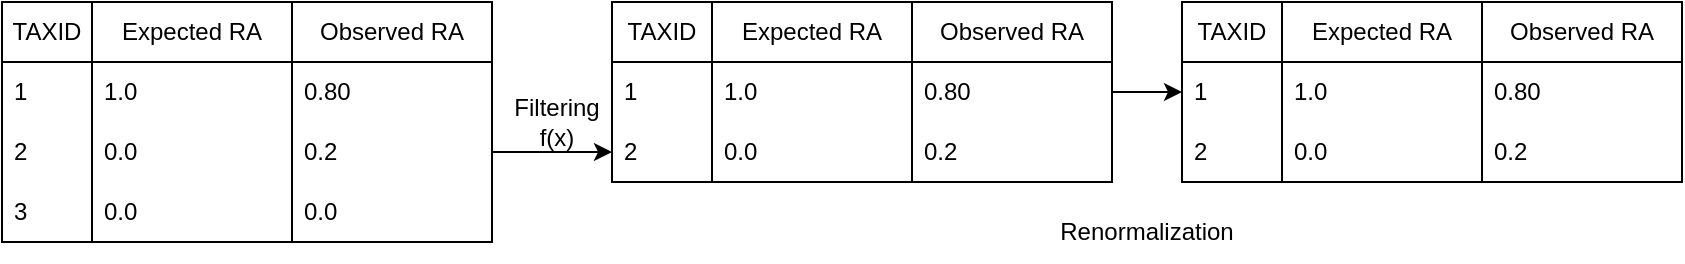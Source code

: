 <mxfile version="20.8.18" type="device"><diagram name="Page-1" id="HPz7SdqKEw--nUIgY3ZQ"><mxGraphModel dx="1344" dy="617" grid="1" gridSize="10" guides="1" tooltips="1" connect="1" arrows="1" fold="1" page="1" pageScale="1" pageWidth="850" pageHeight="1100" math="0" shadow="0"><root><mxCell id="0"/><mxCell id="1" parent="0"/><mxCell id="9umHmv3S0psrXYwUL3zg-1" value="Expected RA" style="swimlane;fontStyle=0;childLayout=stackLayout;horizontal=1;startSize=30;horizontalStack=0;resizeParent=1;resizeParentMax=0;resizeLast=0;collapsible=1;marginBottom=0;whiteSpace=wrap;html=1;" parent="1" vertex="1"><mxGeometry x="55" y="40" width="100" height="120" as="geometry"/></mxCell><mxCell id="9umHmv3S0psrXYwUL3zg-2" value="1.0" style="text;strokeColor=none;fillColor=none;align=left;verticalAlign=middle;spacingLeft=4;spacingRight=4;overflow=hidden;points=[[0,0.5],[1,0.5]];portConstraint=eastwest;rotatable=0;whiteSpace=wrap;html=1;" parent="9umHmv3S0psrXYwUL3zg-1" vertex="1"><mxGeometry y="30" width="100" height="30" as="geometry"/></mxCell><mxCell id="9umHmv3S0psrXYwUL3zg-3" value="0.0" style="text;strokeColor=none;fillColor=none;align=left;verticalAlign=middle;spacingLeft=4;spacingRight=4;overflow=hidden;points=[[0,0.5],[1,0.5]];portConstraint=eastwest;rotatable=0;whiteSpace=wrap;html=1;" parent="9umHmv3S0psrXYwUL3zg-1" vertex="1"><mxGeometry y="60" width="100" height="30" as="geometry"/></mxCell><mxCell id="9umHmv3S0psrXYwUL3zg-4" value="0.0" style="text;strokeColor=none;fillColor=none;align=left;verticalAlign=middle;spacingLeft=4;spacingRight=4;overflow=hidden;points=[[0,0.5],[1,0.5]];portConstraint=eastwest;rotatable=0;whiteSpace=wrap;html=1;" parent="9umHmv3S0psrXYwUL3zg-1" vertex="1"><mxGeometry y="90" width="100" height="30" as="geometry"/></mxCell><mxCell id="9umHmv3S0psrXYwUL3zg-5" value="Observed RA" style="swimlane;fontStyle=0;childLayout=stackLayout;horizontal=1;startSize=30;horizontalStack=0;resizeParent=1;resizeParentMax=0;resizeLast=0;collapsible=1;marginBottom=0;whiteSpace=wrap;html=1;" parent="1" vertex="1"><mxGeometry x="155" y="40" width="100" height="120" as="geometry"/></mxCell><mxCell id="9umHmv3S0psrXYwUL3zg-6" value="0.80" style="text;strokeColor=none;fillColor=none;align=left;verticalAlign=middle;spacingLeft=4;spacingRight=4;overflow=hidden;points=[[0,0.5],[1,0.5]];portConstraint=eastwest;rotatable=0;whiteSpace=wrap;html=1;" parent="9umHmv3S0psrXYwUL3zg-5" vertex="1"><mxGeometry y="30" width="100" height="30" as="geometry"/></mxCell><mxCell id="9umHmv3S0psrXYwUL3zg-7" value="0.2" style="text;strokeColor=none;fillColor=none;align=left;verticalAlign=middle;spacingLeft=4;spacingRight=4;overflow=hidden;points=[[0,0.5],[1,0.5]];portConstraint=eastwest;rotatable=0;whiteSpace=wrap;html=1;" parent="9umHmv3S0psrXYwUL3zg-5" vertex="1"><mxGeometry y="60" width="100" height="30" as="geometry"/></mxCell><mxCell id="9umHmv3S0psrXYwUL3zg-8" value="0.0" style="text;strokeColor=none;fillColor=none;align=left;verticalAlign=middle;spacingLeft=4;spacingRight=4;overflow=hidden;points=[[0,0.5],[1,0.5]];portConstraint=eastwest;rotatable=0;whiteSpace=wrap;html=1;" parent="9umHmv3S0psrXYwUL3zg-5" vertex="1"><mxGeometry y="90" width="100" height="30" as="geometry"/></mxCell><mxCell id="9umHmv3S0psrXYwUL3zg-33" value="TAXID" style="swimlane;fontStyle=0;childLayout=stackLayout;horizontal=1;startSize=30;horizontalStack=0;resizeParent=1;resizeParentMax=0;resizeLast=0;collapsible=1;marginBottom=0;whiteSpace=wrap;html=1;" parent="1" vertex="1"><mxGeometry x="10" y="40" width="45" height="120" as="geometry"/></mxCell><mxCell id="9umHmv3S0psrXYwUL3zg-34" value="1" style="text;strokeColor=none;fillColor=none;align=left;verticalAlign=middle;spacingLeft=4;spacingRight=4;overflow=hidden;points=[[0,0.5],[1,0.5]];portConstraint=eastwest;rotatable=0;whiteSpace=wrap;html=1;" parent="9umHmv3S0psrXYwUL3zg-33" vertex="1"><mxGeometry y="30" width="45" height="30" as="geometry"/></mxCell><mxCell id="9umHmv3S0psrXYwUL3zg-35" value="2" style="text;strokeColor=none;fillColor=none;align=left;verticalAlign=middle;spacingLeft=4;spacingRight=4;overflow=hidden;points=[[0,0.5],[1,0.5]];portConstraint=eastwest;rotatable=0;whiteSpace=wrap;html=1;" parent="9umHmv3S0psrXYwUL3zg-33" vertex="1"><mxGeometry y="60" width="45" height="30" as="geometry"/></mxCell><mxCell id="9umHmv3S0psrXYwUL3zg-36" value="3" style="text;strokeColor=none;fillColor=none;align=left;verticalAlign=middle;spacingLeft=4;spacingRight=4;overflow=hidden;points=[[0,0.5],[1,0.5]];portConstraint=eastwest;rotatable=0;whiteSpace=wrap;html=1;" parent="9umHmv3S0psrXYwUL3zg-33" vertex="1"><mxGeometry y="90" width="45" height="30" as="geometry"/></mxCell><mxCell id="9umHmv3S0psrXYwUL3zg-49" value="Expected RA" style="swimlane;fontStyle=0;childLayout=stackLayout;horizontal=1;startSize=30;horizontalStack=0;resizeParent=1;resizeParentMax=0;resizeLast=0;collapsible=1;marginBottom=0;whiteSpace=wrap;html=1;" parent="1" vertex="1"><mxGeometry x="365" y="40" width="100" height="90" as="geometry"/></mxCell><mxCell id="9umHmv3S0psrXYwUL3zg-50" value="1.0" style="text;strokeColor=none;fillColor=none;align=left;verticalAlign=middle;spacingLeft=4;spacingRight=4;overflow=hidden;points=[[0,0.5],[1,0.5]];portConstraint=eastwest;rotatable=0;whiteSpace=wrap;html=1;" parent="9umHmv3S0psrXYwUL3zg-49" vertex="1"><mxGeometry y="30" width="100" height="30" as="geometry"/></mxCell><mxCell id="9umHmv3S0psrXYwUL3zg-51" value="0.0" style="text;strokeColor=none;fillColor=none;align=left;verticalAlign=middle;spacingLeft=4;spacingRight=4;overflow=hidden;points=[[0,0.5],[1,0.5]];portConstraint=eastwest;rotatable=0;whiteSpace=wrap;html=1;" parent="9umHmv3S0psrXYwUL3zg-49" vertex="1"><mxGeometry y="60" width="100" height="30" as="geometry"/></mxCell><mxCell id="9umHmv3S0psrXYwUL3zg-53" value="Observed RA" style="swimlane;fontStyle=0;childLayout=stackLayout;horizontal=1;startSize=30;horizontalStack=0;resizeParent=1;resizeParentMax=0;resizeLast=0;collapsible=1;marginBottom=0;whiteSpace=wrap;html=1;" parent="1" vertex="1"><mxGeometry x="465" y="40" width="100" height="90" as="geometry"/></mxCell><mxCell id="9umHmv3S0psrXYwUL3zg-54" value="0.80" style="text;strokeColor=none;fillColor=none;align=left;verticalAlign=middle;spacingLeft=4;spacingRight=4;overflow=hidden;points=[[0,0.5],[1,0.5]];portConstraint=eastwest;rotatable=0;whiteSpace=wrap;html=1;" parent="9umHmv3S0psrXYwUL3zg-53" vertex="1"><mxGeometry y="30" width="100" height="30" as="geometry"/></mxCell><mxCell id="9umHmv3S0psrXYwUL3zg-55" value="0.2" style="text;strokeColor=none;fillColor=none;align=left;verticalAlign=middle;spacingLeft=4;spacingRight=4;overflow=hidden;points=[[0,0.5],[1,0.5]];portConstraint=eastwest;rotatable=0;whiteSpace=wrap;html=1;" parent="9umHmv3S0psrXYwUL3zg-53" vertex="1"><mxGeometry y="60" width="100" height="30" as="geometry"/></mxCell><mxCell id="9umHmv3S0psrXYwUL3zg-57" value="TAXID" style="swimlane;fontStyle=0;childLayout=stackLayout;horizontal=1;startSize=30;horizontalStack=0;resizeParent=1;resizeParentMax=0;resizeLast=0;collapsible=1;marginBottom=0;whiteSpace=wrap;html=1;" parent="1" vertex="1"><mxGeometry x="315" y="40" width="50" height="90" as="geometry"/></mxCell><mxCell id="9umHmv3S0psrXYwUL3zg-58" value="1" style="text;strokeColor=none;fillColor=none;align=left;verticalAlign=middle;spacingLeft=4;spacingRight=4;overflow=hidden;points=[[0,0.5],[1,0.5]];portConstraint=eastwest;rotatable=0;whiteSpace=wrap;html=1;" parent="9umHmv3S0psrXYwUL3zg-57" vertex="1"><mxGeometry y="30" width="50" height="30" as="geometry"/></mxCell><mxCell id="9umHmv3S0psrXYwUL3zg-59" value="2" style="text;strokeColor=none;fillColor=none;align=left;verticalAlign=middle;spacingLeft=4;spacingRight=4;overflow=hidden;points=[[0,0.5],[1,0.5]];portConstraint=eastwest;rotatable=0;whiteSpace=wrap;html=1;" parent="9umHmv3S0psrXYwUL3zg-57" vertex="1"><mxGeometry y="60" width="50" height="30" as="geometry"/></mxCell><mxCell id="9umHmv3S0psrXYwUL3zg-61" style="edgeStyle=orthogonalEdgeStyle;rounded=0;orthogonalLoop=1;jettySize=auto;html=1;exitX=1;exitY=0.5;exitDx=0;exitDy=0;entryX=0;entryY=0.5;entryDx=0;entryDy=0;" parent="1" source="9umHmv3S0psrXYwUL3zg-7" target="9umHmv3S0psrXYwUL3zg-59" edge="1"><mxGeometry relative="1" as="geometry"/></mxCell><mxCell id="9umHmv3S0psrXYwUL3zg-63" value="Filtering f(x)" style="text;html=1;strokeColor=none;fillColor=none;align=center;verticalAlign=middle;whiteSpace=wrap;rounded=0;" parent="1" vertex="1"><mxGeometry x="255" y="85" width="65" height="30" as="geometry"/></mxCell><mxCell id="Y6L46kH5fHYXVBMHUsX5-10" value="Expected RA" style="swimlane;fontStyle=0;childLayout=stackLayout;horizontal=1;startSize=30;horizontalStack=0;resizeParent=1;resizeParentMax=0;resizeLast=0;collapsible=1;marginBottom=0;whiteSpace=wrap;html=1;" vertex="1" parent="1"><mxGeometry x="650" y="40" width="100" height="90" as="geometry"/></mxCell><mxCell id="Y6L46kH5fHYXVBMHUsX5-11" value="1.0" style="text;strokeColor=none;fillColor=none;align=left;verticalAlign=middle;spacingLeft=4;spacingRight=4;overflow=hidden;points=[[0,0.5],[1,0.5]];portConstraint=eastwest;rotatable=0;whiteSpace=wrap;html=1;" vertex="1" parent="Y6L46kH5fHYXVBMHUsX5-10"><mxGeometry y="30" width="100" height="30" as="geometry"/></mxCell><mxCell id="Y6L46kH5fHYXVBMHUsX5-12" value="0.0" style="text;strokeColor=none;fillColor=none;align=left;verticalAlign=middle;spacingLeft=4;spacingRight=4;overflow=hidden;points=[[0,0.5],[1,0.5]];portConstraint=eastwest;rotatable=0;whiteSpace=wrap;html=1;" vertex="1" parent="Y6L46kH5fHYXVBMHUsX5-10"><mxGeometry y="60" width="100" height="30" as="geometry"/></mxCell><mxCell id="Y6L46kH5fHYXVBMHUsX5-13" value="Observed RA" style="swimlane;fontStyle=0;childLayout=stackLayout;horizontal=1;startSize=30;horizontalStack=0;resizeParent=1;resizeParentMax=0;resizeLast=0;collapsible=1;marginBottom=0;whiteSpace=wrap;html=1;" vertex="1" parent="1"><mxGeometry x="750" y="40" width="100" height="90" as="geometry"/></mxCell><mxCell id="Y6L46kH5fHYXVBMHUsX5-14" value="0.80" style="text;strokeColor=none;fillColor=none;align=left;verticalAlign=middle;spacingLeft=4;spacingRight=4;overflow=hidden;points=[[0,0.5],[1,0.5]];portConstraint=eastwest;rotatable=0;whiteSpace=wrap;html=1;" vertex="1" parent="Y6L46kH5fHYXVBMHUsX5-13"><mxGeometry y="30" width="100" height="30" as="geometry"/></mxCell><mxCell id="Y6L46kH5fHYXVBMHUsX5-15" value="0.2" style="text;strokeColor=none;fillColor=none;align=left;verticalAlign=middle;spacingLeft=4;spacingRight=4;overflow=hidden;points=[[0,0.5],[1,0.5]];portConstraint=eastwest;rotatable=0;whiteSpace=wrap;html=1;" vertex="1" parent="Y6L46kH5fHYXVBMHUsX5-13"><mxGeometry y="60" width="100" height="30" as="geometry"/></mxCell><mxCell id="Y6L46kH5fHYXVBMHUsX5-16" value="TAXID" style="swimlane;fontStyle=0;childLayout=stackLayout;horizontal=1;startSize=30;horizontalStack=0;resizeParent=1;resizeParentMax=0;resizeLast=0;collapsible=1;marginBottom=0;whiteSpace=wrap;html=1;" vertex="1" parent="1"><mxGeometry x="600" y="40" width="50" height="90" as="geometry"/></mxCell><mxCell id="Y6L46kH5fHYXVBMHUsX5-17" value="1" style="text;strokeColor=none;fillColor=none;align=left;verticalAlign=middle;spacingLeft=4;spacingRight=4;overflow=hidden;points=[[0,0.5],[1,0.5]];portConstraint=eastwest;rotatable=0;whiteSpace=wrap;html=1;" vertex="1" parent="Y6L46kH5fHYXVBMHUsX5-16"><mxGeometry y="30" width="50" height="30" as="geometry"/></mxCell><mxCell id="Y6L46kH5fHYXVBMHUsX5-18" value="2" style="text;strokeColor=none;fillColor=none;align=left;verticalAlign=middle;spacingLeft=4;spacingRight=4;overflow=hidden;points=[[0,0.5],[1,0.5]];portConstraint=eastwest;rotatable=0;whiteSpace=wrap;html=1;" vertex="1" parent="Y6L46kH5fHYXVBMHUsX5-16"><mxGeometry y="60" width="50" height="30" as="geometry"/></mxCell><mxCell id="Y6L46kH5fHYXVBMHUsX5-19" style="edgeStyle=orthogonalEdgeStyle;rounded=0;orthogonalLoop=1;jettySize=auto;html=1;exitX=1;exitY=0.5;exitDx=0;exitDy=0;entryX=0;entryY=0.5;entryDx=0;entryDy=0;" edge="1" parent="1" source="9umHmv3S0psrXYwUL3zg-54" target="Y6L46kH5fHYXVBMHUsX5-16"><mxGeometry relative="1" as="geometry"/></mxCell><mxCell id="Y6L46kH5fHYXVBMHUsX5-20" value="Renormalization" style="text;html=1;strokeColor=none;fillColor=none;align=center;verticalAlign=middle;whiteSpace=wrap;rounded=0;" vertex="1" parent="1"><mxGeometry x="550" y="140" width="65" height="30" as="geometry"/></mxCell></root></mxGraphModel></diagram></mxfile>